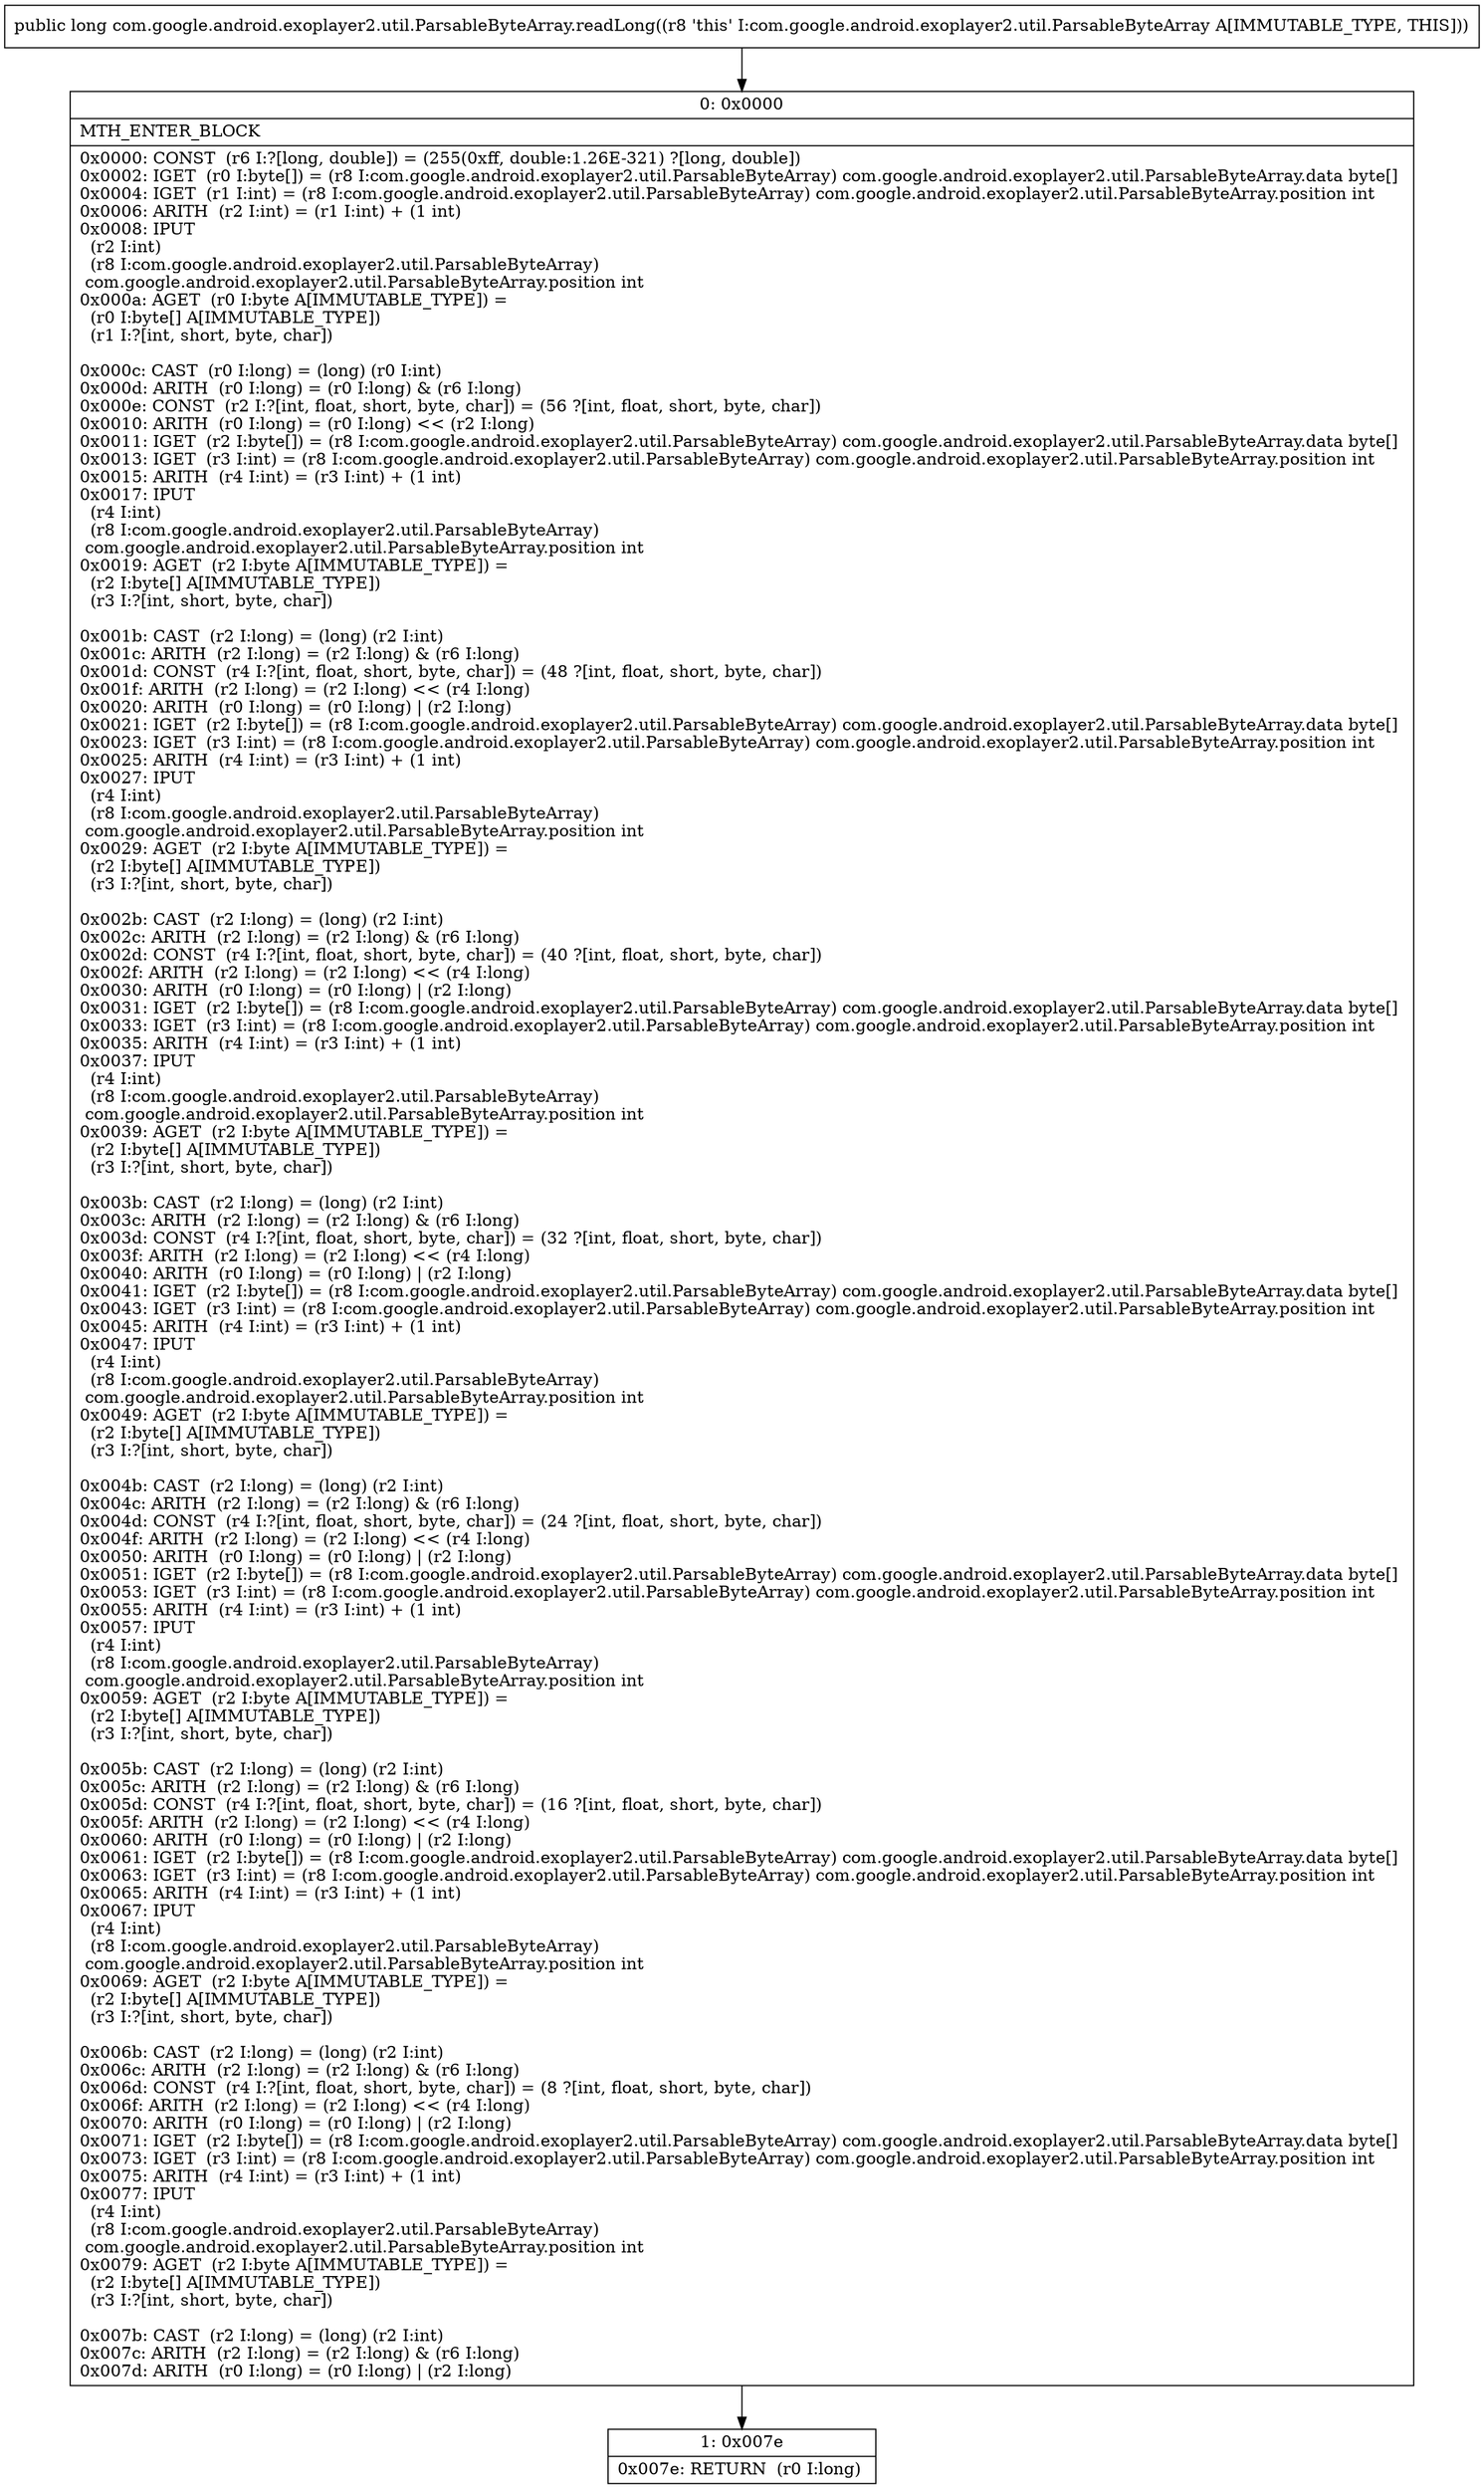 digraph "CFG forcom.google.android.exoplayer2.util.ParsableByteArray.readLong()J" {
Node_0 [shape=record,label="{0\:\ 0x0000|MTH_ENTER_BLOCK\l|0x0000: CONST  (r6 I:?[long, double]) = (255(0xff, double:1.26E\-321) ?[long, double]) \l0x0002: IGET  (r0 I:byte[]) = (r8 I:com.google.android.exoplayer2.util.ParsableByteArray) com.google.android.exoplayer2.util.ParsableByteArray.data byte[] \l0x0004: IGET  (r1 I:int) = (r8 I:com.google.android.exoplayer2.util.ParsableByteArray) com.google.android.exoplayer2.util.ParsableByteArray.position int \l0x0006: ARITH  (r2 I:int) = (r1 I:int) + (1 int) \l0x0008: IPUT  \l  (r2 I:int)\l  (r8 I:com.google.android.exoplayer2.util.ParsableByteArray)\l com.google.android.exoplayer2.util.ParsableByteArray.position int \l0x000a: AGET  (r0 I:byte A[IMMUTABLE_TYPE]) = \l  (r0 I:byte[] A[IMMUTABLE_TYPE])\l  (r1 I:?[int, short, byte, char])\l \l0x000c: CAST  (r0 I:long) = (long) (r0 I:int) \l0x000d: ARITH  (r0 I:long) = (r0 I:long) & (r6 I:long) \l0x000e: CONST  (r2 I:?[int, float, short, byte, char]) = (56 ?[int, float, short, byte, char]) \l0x0010: ARITH  (r0 I:long) = (r0 I:long) \<\< (r2 I:long) \l0x0011: IGET  (r2 I:byte[]) = (r8 I:com.google.android.exoplayer2.util.ParsableByteArray) com.google.android.exoplayer2.util.ParsableByteArray.data byte[] \l0x0013: IGET  (r3 I:int) = (r8 I:com.google.android.exoplayer2.util.ParsableByteArray) com.google.android.exoplayer2.util.ParsableByteArray.position int \l0x0015: ARITH  (r4 I:int) = (r3 I:int) + (1 int) \l0x0017: IPUT  \l  (r4 I:int)\l  (r8 I:com.google.android.exoplayer2.util.ParsableByteArray)\l com.google.android.exoplayer2.util.ParsableByteArray.position int \l0x0019: AGET  (r2 I:byte A[IMMUTABLE_TYPE]) = \l  (r2 I:byte[] A[IMMUTABLE_TYPE])\l  (r3 I:?[int, short, byte, char])\l \l0x001b: CAST  (r2 I:long) = (long) (r2 I:int) \l0x001c: ARITH  (r2 I:long) = (r2 I:long) & (r6 I:long) \l0x001d: CONST  (r4 I:?[int, float, short, byte, char]) = (48 ?[int, float, short, byte, char]) \l0x001f: ARITH  (r2 I:long) = (r2 I:long) \<\< (r4 I:long) \l0x0020: ARITH  (r0 I:long) = (r0 I:long) \| (r2 I:long) \l0x0021: IGET  (r2 I:byte[]) = (r8 I:com.google.android.exoplayer2.util.ParsableByteArray) com.google.android.exoplayer2.util.ParsableByteArray.data byte[] \l0x0023: IGET  (r3 I:int) = (r8 I:com.google.android.exoplayer2.util.ParsableByteArray) com.google.android.exoplayer2.util.ParsableByteArray.position int \l0x0025: ARITH  (r4 I:int) = (r3 I:int) + (1 int) \l0x0027: IPUT  \l  (r4 I:int)\l  (r8 I:com.google.android.exoplayer2.util.ParsableByteArray)\l com.google.android.exoplayer2.util.ParsableByteArray.position int \l0x0029: AGET  (r2 I:byte A[IMMUTABLE_TYPE]) = \l  (r2 I:byte[] A[IMMUTABLE_TYPE])\l  (r3 I:?[int, short, byte, char])\l \l0x002b: CAST  (r2 I:long) = (long) (r2 I:int) \l0x002c: ARITH  (r2 I:long) = (r2 I:long) & (r6 I:long) \l0x002d: CONST  (r4 I:?[int, float, short, byte, char]) = (40 ?[int, float, short, byte, char]) \l0x002f: ARITH  (r2 I:long) = (r2 I:long) \<\< (r4 I:long) \l0x0030: ARITH  (r0 I:long) = (r0 I:long) \| (r2 I:long) \l0x0031: IGET  (r2 I:byte[]) = (r8 I:com.google.android.exoplayer2.util.ParsableByteArray) com.google.android.exoplayer2.util.ParsableByteArray.data byte[] \l0x0033: IGET  (r3 I:int) = (r8 I:com.google.android.exoplayer2.util.ParsableByteArray) com.google.android.exoplayer2.util.ParsableByteArray.position int \l0x0035: ARITH  (r4 I:int) = (r3 I:int) + (1 int) \l0x0037: IPUT  \l  (r4 I:int)\l  (r8 I:com.google.android.exoplayer2.util.ParsableByteArray)\l com.google.android.exoplayer2.util.ParsableByteArray.position int \l0x0039: AGET  (r2 I:byte A[IMMUTABLE_TYPE]) = \l  (r2 I:byte[] A[IMMUTABLE_TYPE])\l  (r3 I:?[int, short, byte, char])\l \l0x003b: CAST  (r2 I:long) = (long) (r2 I:int) \l0x003c: ARITH  (r2 I:long) = (r2 I:long) & (r6 I:long) \l0x003d: CONST  (r4 I:?[int, float, short, byte, char]) = (32 ?[int, float, short, byte, char]) \l0x003f: ARITH  (r2 I:long) = (r2 I:long) \<\< (r4 I:long) \l0x0040: ARITH  (r0 I:long) = (r0 I:long) \| (r2 I:long) \l0x0041: IGET  (r2 I:byte[]) = (r8 I:com.google.android.exoplayer2.util.ParsableByteArray) com.google.android.exoplayer2.util.ParsableByteArray.data byte[] \l0x0043: IGET  (r3 I:int) = (r8 I:com.google.android.exoplayer2.util.ParsableByteArray) com.google.android.exoplayer2.util.ParsableByteArray.position int \l0x0045: ARITH  (r4 I:int) = (r3 I:int) + (1 int) \l0x0047: IPUT  \l  (r4 I:int)\l  (r8 I:com.google.android.exoplayer2.util.ParsableByteArray)\l com.google.android.exoplayer2.util.ParsableByteArray.position int \l0x0049: AGET  (r2 I:byte A[IMMUTABLE_TYPE]) = \l  (r2 I:byte[] A[IMMUTABLE_TYPE])\l  (r3 I:?[int, short, byte, char])\l \l0x004b: CAST  (r2 I:long) = (long) (r2 I:int) \l0x004c: ARITH  (r2 I:long) = (r2 I:long) & (r6 I:long) \l0x004d: CONST  (r4 I:?[int, float, short, byte, char]) = (24 ?[int, float, short, byte, char]) \l0x004f: ARITH  (r2 I:long) = (r2 I:long) \<\< (r4 I:long) \l0x0050: ARITH  (r0 I:long) = (r0 I:long) \| (r2 I:long) \l0x0051: IGET  (r2 I:byte[]) = (r8 I:com.google.android.exoplayer2.util.ParsableByteArray) com.google.android.exoplayer2.util.ParsableByteArray.data byte[] \l0x0053: IGET  (r3 I:int) = (r8 I:com.google.android.exoplayer2.util.ParsableByteArray) com.google.android.exoplayer2.util.ParsableByteArray.position int \l0x0055: ARITH  (r4 I:int) = (r3 I:int) + (1 int) \l0x0057: IPUT  \l  (r4 I:int)\l  (r8 I:com.google.android.exoplayer2.util.ParsableByteArray)\l com.google.android.exoplayer2.util.ParsableByteArray.position int \l0x0059: AGET  (r2 I:byte A[IMMUTABLE_TYPE]) = \l  (r2 I:byte[] A[IMMUTABLE_TYPE])\l  (r3 I:?[int, short, byte, char])\l \l0x005b: CAST  (r2 I:long) = (long) (r2 I:int) \l0x005c: ARITH  (r2 I:long) = (r2 I:long) & (r6 I:long) \l0x005d: CONST  (r4 I:?[int, float, short, byte, char]) = (16 ?[int, float, short, byte, char]) \l0x005f: ARITH  (r2 I:long) = (r2 I:long) \<\< (r4 I:long) \l0x0060: ARITH  (r0 I:long) = (r0 I:long) \| (r2 I:long) \l0x0061: IGET  (r2 I:byte[]) = (r8 I:com.google.android.exoplayer2.util.ParsableByteArray) com.google.android.exoplayer2.util.ParsableByteArray.data byte[] \l0x0063: IGET  (r3 I:int) = (r8 I:com.google.android.exoplayer2.util.ParsableByteArray) com.google.android.exoplayer2.util.ParsableByteArray.position int \l0x0065: ARITH  (r4 I:int) = (r3 I:int) + (1 int) \l0x0067: IPUT  \l  (r4 I:int)\l  (r8 I:com.google.android.exoplayer2.util.ParsableByteArray)\l com.google.android.exoplayer2.util.ParsableByteArray.position int \l0x0069: AGET  (r2 I:byte A[IMMUTABLE_TYPE]) = \l  (r2 I:byte[] A[IMMUTABLE_TYPE])\l  (r3 I:?[int, short, byte, char])\l \l0x006b: CAST  (r2 I:long) = (long) (r2 I:int) \l0x006c: ARITH  (r2 I:long) = (r2 I:long) & (r6 I:long) \l0x006d: CONST  (r4 I:?[int, float, short, byte, char]) = (8 ?[int, float, short, byte, char]) \l0x006f: ARITH  (r2 I:long) = (r2 I:long) \<\< (r4 I:long) \l0x0070: ARITH  (r0 I:long) = (r0 I:long) \| (r2 I:long) \l0x0071: IGET  (r2 I:byte[]) = (r8 I:com.google.android.exoplayer2.util.ParsableByteArray) com.google.android.exoplayer2.util.ParsableByteArray.data byte[] \l0x0073: IGET  (r3 I:int) = (r8 I:com.google.android.exoplayer2.util.ParsableByteArray) com.google.android.exoplayer2.util.ParsableByteArray.position int \l0x0075: ARITH  (r4 I:int) = (r3 I:int) + (1 int) \l0x0077: IPUT  \l  (r4 I:int)\l  (r8 I:com.google.android.exoplayer2.util.ParsableByteArray)\l com.google.android.exoplayer2.util.ParsableByteArray.position int \l0x0079: AGET  (r2 I:byte A[IMMUTABLE_TYPE]) = \l  (r2 I:byte[] A[IMMUTABLE_TYPE])\l  (r3 I:?[int, short, byte, char])\l \l0x007b: CAST  (r2 I:long) = (long) (r2 I:int) \l0x007c: ARITH  (r2 I:long) = (r2 I:long) & (r6 I:long) \l0x007d: ARITH  (r0 I:long) = (r0 I:long) \| (r2 I:long) \l}"];
Node_1 [shape=record,label="{1\:\ 0x007e|0x007e: RETURN  (r0 I:long) \l}"];
MethodNode[shape=record,label="{public long com.google.android.exoplayer2.util.ParsableByteArray.readLong((r8 'this' I:com.google.android.exoplayer2.util.ParsableByteArray A[IMMUTABLE_TYPE, THIS])) }"];
MethodNode -> Node_0;
Node_0 -> Node_1;
}

